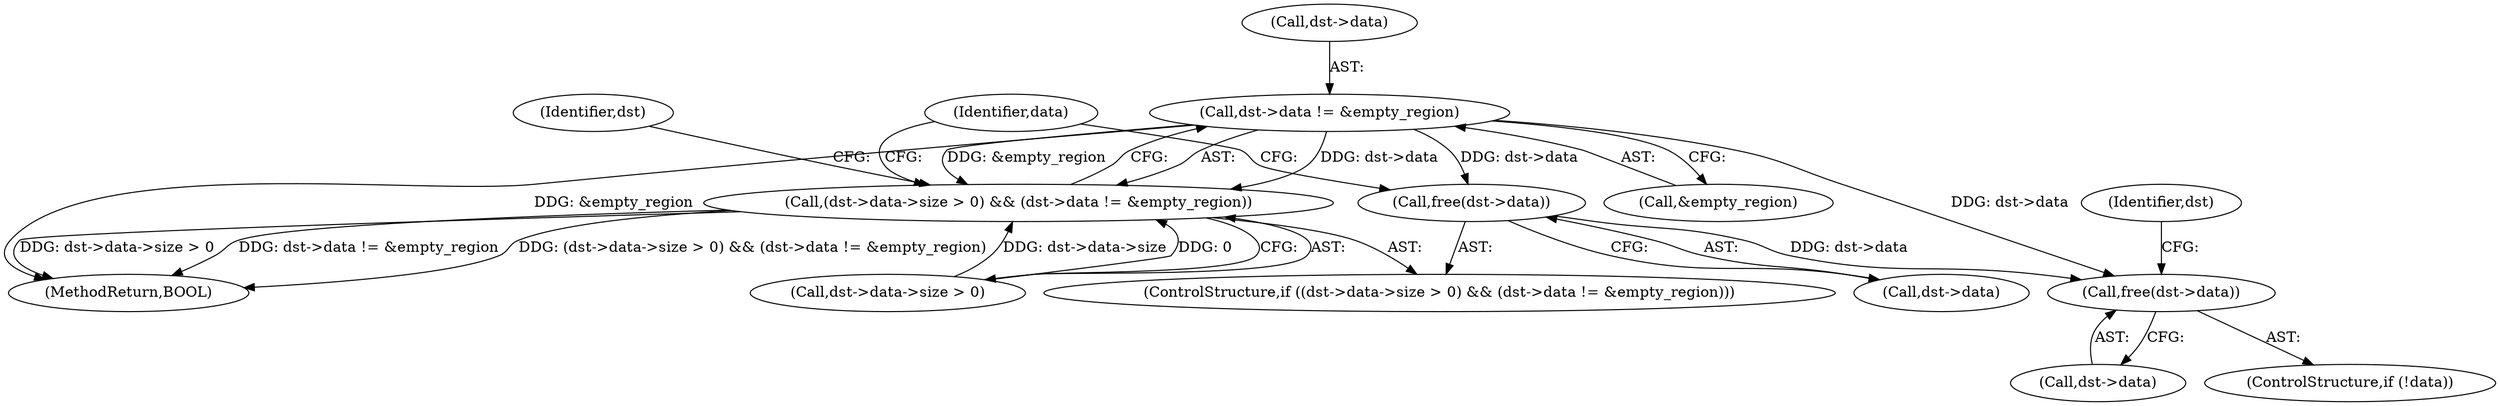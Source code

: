 digraph "0_FreeRDP_fc80ab45621bd966f70594c0b7393ec005a94007_0@pointer" {
"1000305" [label="(Call,dst->data != &empty_region)"];
"1000297" [label="(Call,(dst->data->size > 0) && (dst->data != &empty_region))"];
"1000311" [label="(Call,free(dst->data))"];
"1000325" [label="(Call,free(dst->data))"];
"1000352" [label="(MethodReturn,BOOL)"];
"1000296" [label="(ControlStructure,if ((dst->data->size > 0) && (dst->data != &empty_region)))"];
"1000297" [label="(Call,(dst->data->size > 0) && (dst->data != &empty_region))"];
"1000313" [label="(Identifier,dst)"];
"1000331" [label="(Identifier,dst)"];
"1000325" [label="(Call,free(dst->data))"];
"1000326" [label="(Call,dst->data)"];
"1000311" [label="(Call,free(dst->data))"];
"1000316" [label="(Identifier,data)"];
"1000312" [label="(Call,dst->data)"];
"1000305" [label="(Call,dst->data != &empty_region)"];
"1000309" [label="(Call,&empty_region)"];
"1000322" [label="(ControlStructure,if (!data))"];
"1000306" [label="(Call,dst->data)"];
"1000298" [label="(Call,dst->data->size > 0)"];
"1000305" -> "1000297"  [label="AST: "];
"1000305" -> "1000309"  [label="CFG: "];
"1000306" -> "1000305"  [label="AST: "];
"1000309" -> "1000305"  [label="AST: "];
"1000297" -> "1000305"  [label="CFG: "];
"1000305" -> "1000352"  [label="DDG: &empty_region"];
"1000305" -> "1000297"  [label="DDG: dst->data"];
"1000305" -> "1000297"  [label="DDG: &empty_region"];
"1000305" -> "1000311"  [label="DDG: dst->data"];
"1000305" -> "1000325"  [label="DDG: dst->data"];
"1000297" -> "1000296"  [label="AST: "];
"1000297" -> "1000298"  [label="CFG: "];
"1000298" -> "1000297"  [label="AST: "];
"1000313" -> "1000297"  [label="CFG: "];
"1000316" -> "1000297"  [label="CFG: "];
"1000297" -> "1000352"  [label="DDG: dst->data->size > 0"];
"1000297" -> "1000352"  [label="DDG: dst->data != &empty_region"];
"1000297" -> "1000352"  [label="DDG: (dst->data->size > 0) && (dst->data != &empty_region)"];
"1000298" -> "1000297"  [label="DDG: dst->data->size"];
"1000298" -> "1000297"  [label="DDG: 0"];
"1000311" -> "1000296"  [label="AST: "];
"1000311" -> "1000312"  [label="CFG: "];
"1000312" -> "1000311"  [label="AST: "];
"1000316" -> "1000311"  [label="CFG: "];
"1000311" -> "1000325"  [label="DDG: dst->data"];
"1000325" -> "1000322"  [label="AST: "];
"1000325" -> "1000326"  [label="CFG: "];
"1000326" -> "1000325"  [label="AST: "];
"1000331" -> "1000325"  [label="CFG: "];
}
